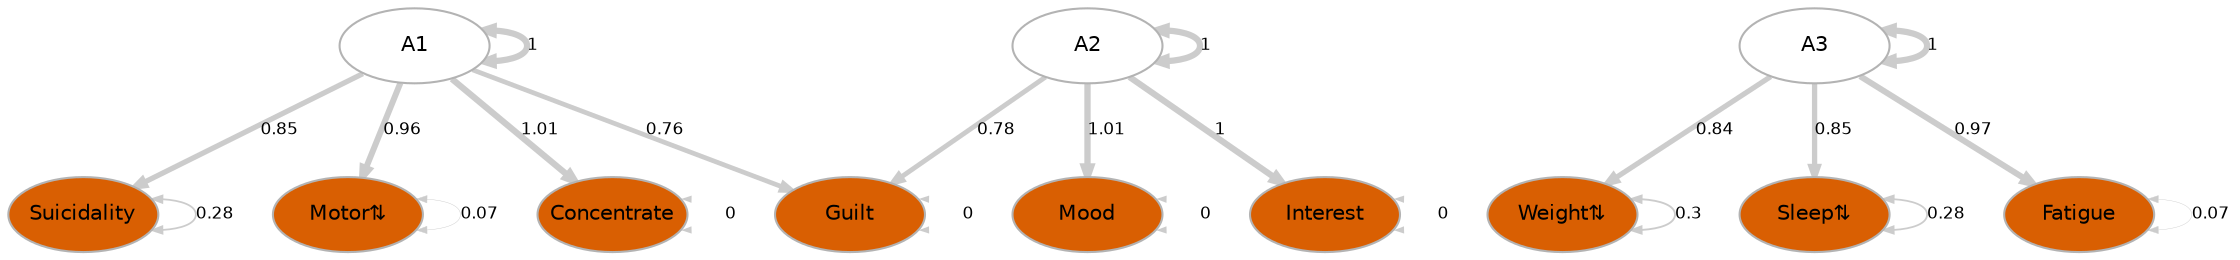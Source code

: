 digraph {

graph [layout = "dot",
       rankdir = "TB",
       outputorder = "edgesfirst",
       bgcolor = "white"]

node [fontname = "Helvetica",
      fontsize = "10",
      shape = "circle",
      fixedsize = "true",
      width = "0.5",
      style = "filled",
      fillcolor = "aliceblue",
      color = "gray70",
      fontcolor = "gray50"]

edge [fontname = "Helvetica",
     fontsize = "8",
     len = "1.5",
     color = "gray80",
     arrowsize = "0.5"]

  "1" [label = "A1", shape = "oval", width = "1", fillcolor = "white", fontcolor = "black"] 
  "2" [label = "A2", shape = "oval", width = "1", fillcolor = "white", fontcolor = "black"] 
  "3" [label = "A3", shape = "oval", width = "1", fillcolor = "white", fontcolor = "black"] 
  "4" [label = "Mood", shape = "oval", width = "1", fillcolor = "#d95f02", fontcolor = "black"] 
  "5" [label = "Interest", shape = "oval", width = "1", fillcolor = "#d95f02", fontcolor = "black"] 
  "6" [label = "Weight⇅", shape = "oval", width = "1", fillcolor = "#d95f02", fontcolor = "black"] 
  "7" [label = "Sleep⇅", shape = "oval", width = "1", fillcolor = "#d95f02", fontcolor = "black"] 
  "8" [label = "Motor⇅", shape = "oval", width = "1", fillcolor = "#d95f02", fontcolor = "black"] 
  "9" [label = "Fatigue", shape = "oval", width = "1", fillcolor = "#d95f02", fontcolor = "black"] 
  "10" [label = "Guilt", shape = "oval", width = "1", fillcolor = "#d95f02", fontcolor = "black"] 
  "11" [label = "Concentrate", shape = "oval", width = "1", fillcolor = "#d95f02", fontcolor = "black"] 
  "12" [label = "Suicidality", shape = "oval", width = "1", fillcolor = "#d95f02", fontcolor = "black"] 
"1"->"1" [label = "1", penwidth = "3", dir = "both"] 
"1"->"8" [label = "0.96", penwidth = "2.88966041010033", dir = "forward"] 
"1"->"10" [label = "0.76", penwidth = "2.28009103450177", dir = "forward"] 
"1"->"11" [label = "1.01", penwidth = "3.02850209143341", dir = "forward"] 
"1"->"12" [label = "0.85", penwidth = "2.5386149763316", dir = "forward"] 
"2"->"2" [label = "1", penwidth = "3", dir = "both"] 
"2"->"4" [label = "1.01", penwidth = "3.03665758458884", dir = "forward"] 
"2"->"5" [label = "1", penwidth = "3.00296613316754", dir = "forward"] 
"2"->"10" [label = "0.78", penwidth = "2.33490327103825", dir = "forward"] 
"3"->"3" [label = "1", penwidth = "3", dir = "both"] 
"3"->"6" [label = "0.84", penwidth = "2.5078573862287", dir = "forward"] 
"3"->"7" [label = "0.85", penwidth = "2.53847101901262", dir = "forward"] 
"3"->"9" [label = "0.97", penwidth = "2.89901866291597", dir = "forward"] 
"4"->"4" [label = "0", penwidth = "0.00299962881162719", dir = "both"] 
"5"->"5" [label = "0", penwidth = "0.00300013081773586", dir = "both"] 
"6"->"6" [label = "0.3", penwidth = "0.903550558942395", dir = "both"] 
"7"->"7" [label = "0.28", penwidth = "0.852054820702531", dir = "both"] 
"8"->"8" [label = "0.07", penwidth = "0.216479885908376", dir = "both"] 
"9"->"9" [label = "0.07", penwidth = "0.198564056373477", dir = "both"] 
"10"->"10" [label = "0", penwidth = "0.00300049768051055", dir = "both"] 
"11"->"11" [label = "0", penwidth = "0.00300013190606675", dir = "both"] 
"12"->"12" [label = "0.28", penwidth = "0.85161055749192", dir = "both"] 
}